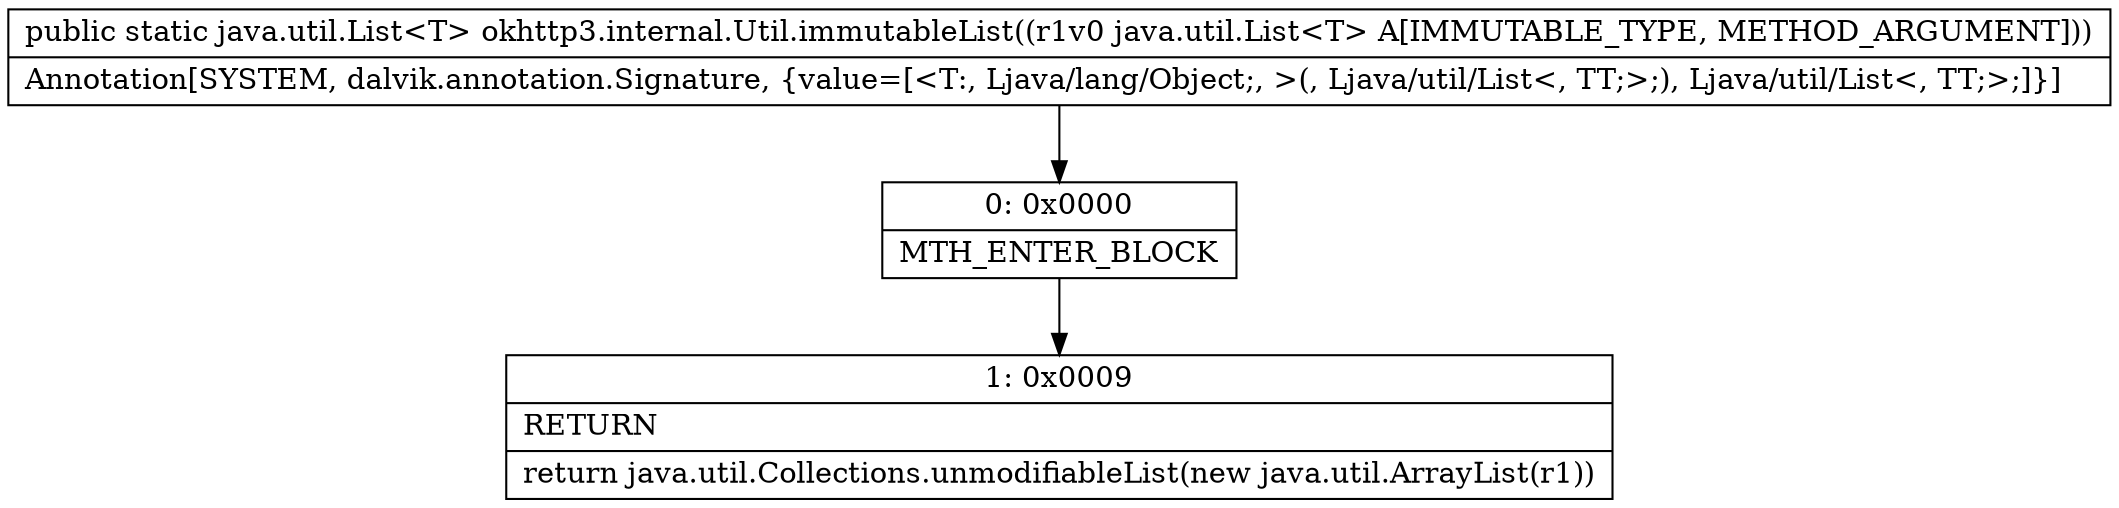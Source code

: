 digraph "CFG forokhttp3.internal.Util.immutableList(Ljava\/util\/List;)Ljava\/util\/List;" {
Node_0 [shape=record,label="{0\:\ 0x0000|MTH_ENTER_BLOCK\l}"];
Node_1 [shape=record,label="{1\:\ 0x0009|RETURN\l|return java.util.Collections.unmodifiableList(new java.util.ArrayList(r1))\l}"];
MethodNode[shape=record,label="{public static java.util.List\<T\> okhttp3.internal.Util.immutableList((r1v0 java.util.List\<T\> A[IMMUTABLE_TYPE, METHOD_ARGUMENT]))  | Annotation[SYSTEM, dalvik.annotation.Signature, \{value=[\<T:, Ljava\/lang\/Object;, \>(, Ljava\/util\/List\<, TT;\>;), Ljava\/util\/List\<, TT;\>;]\}]\l}"];
MethodNode -> Node_0;
Node_0 -> Node_1;
}


